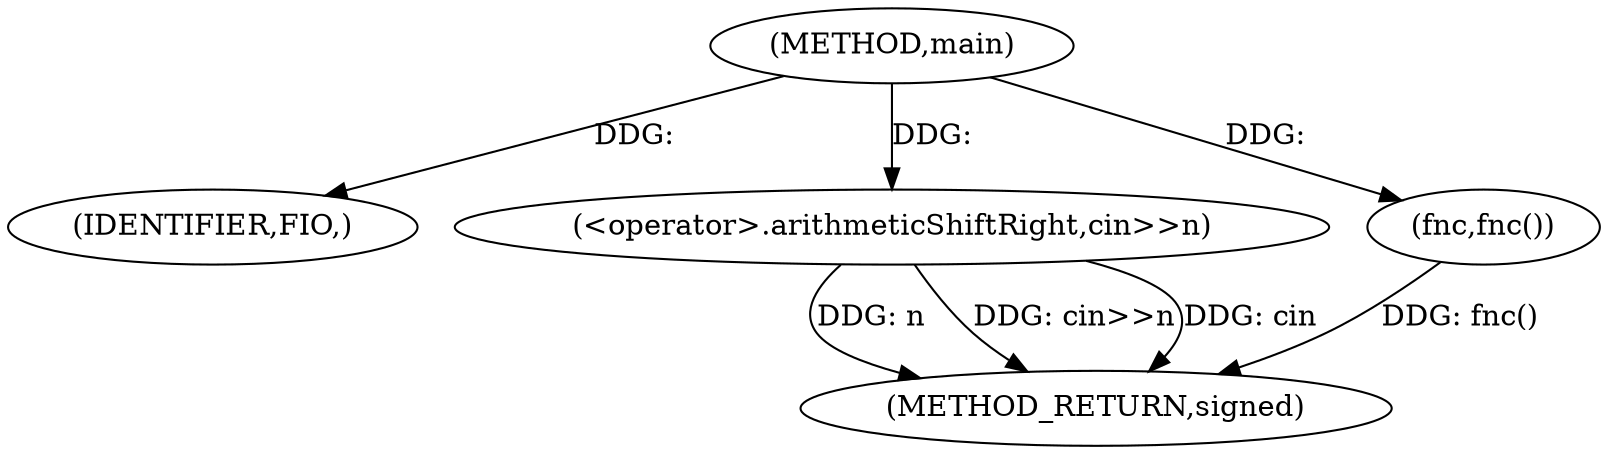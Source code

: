 digraph "main" {  
"1000177" [label = "(METHOD,main)" ]
"1000186" [label = "(METHOD_RETURN,signed)" ]
"1000179" [label = "(IDENTIFIER,FIO,)" ]
"1000181" [label = "(<operator>.arithmeticShiftRight,cin>>n)" ]
"1000185" [label = "(fnc,fnc())" ]
  "1000181" -> "1000186"  [ label = "DDG: n"] 
  "1000181" -> "1000186"  [ label = "DDG: cin>>n"] 
  "1000185" -> "1000186"  [ label = "DDG: fnc()"] 
  "1000181" -> "1000186"  [ label = "DDG: cin"] 
  "1000177" -> "1000179"  [ label = "DDG: "] 
  "1000177" -> "1000181"  [ label = "DDG: "] 
  "1000177" -> "1000185"  [ label = "DDG: "] 
}
